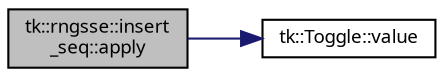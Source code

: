 digraph "tk::rngsse::insert_seq::apply"
{
 // INTERACTIVE_SVG=YES
  bgcolor="transparent";
  edge [fontname="sans-serif",fontsize="9",labelfontname="sans-serif",labelfontsize="9"];
  node [fontname="sans-serif",fontsize="9",shape=record];
  rankdir="LR";
  Node1 [label="tk::rngsse::insert\l_seq::apply",height=0.2,width=0.4,color="black", fillcolor="grey75", style="filled", fontcolor="black"];
  Node1 -> Node2 [color="midnightblue",fontsize="9",style="solid",fontname="sans-serif"];
  Node2 [label="tk::Toggle::value",height=0.2,width=0.4,color="black",URL="$classtk_1_1_toggle.html#aa78c2cd392216fe0fb68773390bcfa60"];
}
